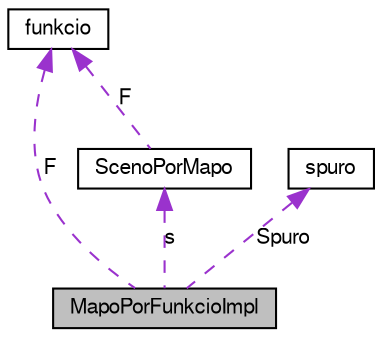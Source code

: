 digraph G
{
  edge [fontname="FreeSans",fontsize="10",labelfontname="FreeSans",labelfontsize="10"];
  node [fontname="FreeSans",fontsize="10",shape=record];
  Node1 [label="MapoPorFunkcioImpl",height=0.2,width=0.4,color="black", fillcolor="grey75", style="filled" fontcolor="black"];
  Node2 -> Node1 [dir=back,color="darkorchid3",fontsize="10",style="dashed",label="F",fontname="FreeSans"];
  Node2 [label="funkcio",height=0.2,width=0.4,color="black", fillcolor="white", style="filled",URL="$db/d59/classfunkcio.html",tooltip="Класс для целевой функции."];
  Node3 -> Node1 [dir=back,color="darkorchid3",fontsize="10",style="dashed",label="Spuro",fontname="FreeSans"];
  Node3 [label="spuro",height=0.2,width=0.4,color="black", fillcolor="white", style="filled",URL="$de/d23/classspuro.html",tooltip="Базовый класс для отображения &quot;следа&quot; алгоритма..."];
  Node4 -> Node1 [dir=back,color="darkorchid3",fontsize="10",style="dashed",label="s",fontname="FreeSans"];
  Node4 [label="ScenoPorMapo",height=0.2,width=0.4,color="black", fillcolor="white", style="filled",URL="$dd/d17/classScenoPorMapo.html",tooltip="Сцена для карты высот целевой функции."];
  Node2 -> Node4 [dir=back,color="darkorchid3",fontsize="10",style="dashed",label="F",fontname="FreeSans"];
}
